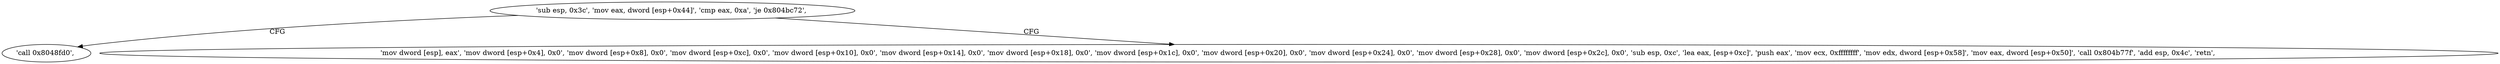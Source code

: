 digraph "func" {
"134527981" [label = "'sub esp, 0x3c', 'mov eax, dword [esp+0x44]', 'cmp eax, 0xa', 'je 0x804bc72', " ]
"134528114" [label = "'call 0x8048fd0', " ]
"134527993" [label = "'mov dword [esp], eax', 'mov dword [esp+0x4], 0x0', 'mov dword [esp+0x8], 0x0', 'mov dword [esp+0xc], 0x0', 'mov dword [esp+0x10], 0x0', 'mov dword [esp+0x14], 0x0', 'mov dword [esp+0x18], 0x0', 'mov dword [esp+0x1c], 0x0', 'mov dword [esp+0x20], 0x0', 'mov dword [esp+0x24], 0x0', 'mov dword [esp+0x28], 0x0', 'mov dword [esp+0x2c], 0x0', 'sub esp, 0xc', 'lea eax, [esp+0xc]', 'push eax', 'mov ecx, 0xffffffff', 'mov edx, dword [esp+0x58]', 'mov eax, dword [esp+0x50]', 'call 0x804b77f', 'add esp, 0x4c', 'retn', " ]
"134527981" -> "134528114" [ label = "CFG" ]
"134527981" -> "134527993" [ label = "CFG" ]
}
